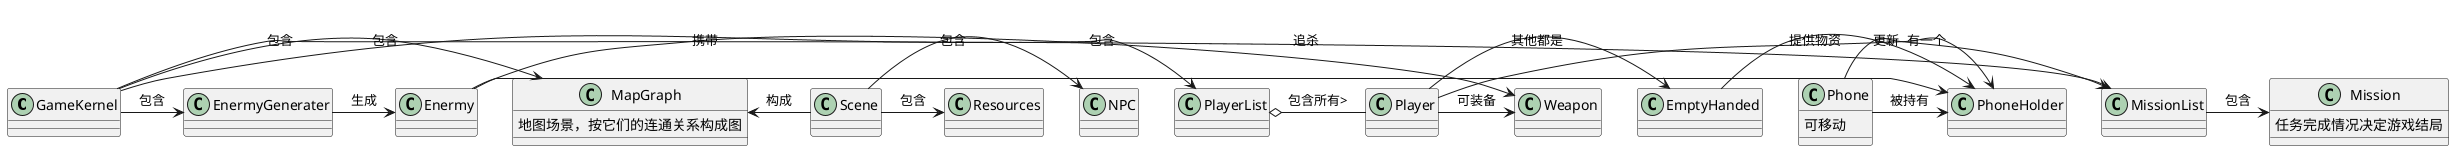 @startuml GameConstruct

class GameKernel
GameKernel -> PlayerList : 包含
GameKernel -> MissionList : 包含
GameKernel -> MapGraph : 包含
GameKernel -> EnermyGenerater : 包含

class PlayerList
PlayerList o- Player : 包含所有>

class Player
Player -> PhoneHolder : 有一个
Player -> EmptyHanded : 其他都是
Player -> Weapon : 可装备

class Phone{
    可移动
}
Phone -> PhoneHolder : 被持有
Phone -> MissionList : 更新

class MapGraph{
    地图场景，按它们的连通关系构成图
}
MapGraph <- Scene : 构成

class Scene
Scene -> NPC : 包含
Scene -> Resources : 包含

class EnermyGenerater
EnermyGenerater -> Enermy : 生成

class Enermy
Enermy -> PhoneHolder : 追杀
Enermy -> Weapon : 携带
EmptyHanded -> PhoneHolder : 提供物资

class MissionList
MissionList -> Mission : 包含

class Mission{
    任务完成情况决定游戏结局
}

@enduml
